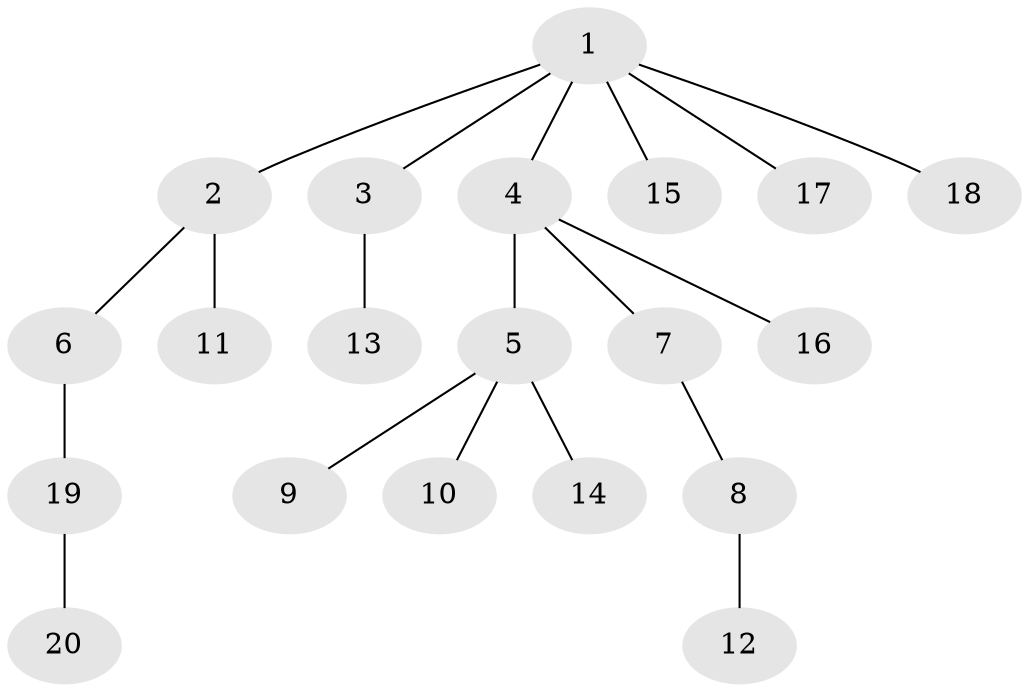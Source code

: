 // Generated by graph-tools (version 1.1) at 2025/46/02/15/25 05:46:28]
// undirected, 20 vertices, 19 edges
graph export_dot {
graph [start="1"]
  node [color=gray90,style=filled];
  1;
  2;
  3;
  4;
  5;
  6;
  7;
  8;
  9;
  10;
  11;
  12;
  13;
  14;
  15;
  16;
  17;
  18;
  19;
  20;
  1 -- 2;
  1 -- 3;
  1 -- 4;
  1 -- 15;
  1 -- 17;
  1 -- 18;
  2 -- 6;
  2 -- 11;
  3 -- 13;
  4 -- 5;
  4 -- 7;
  4 -- 16;
  5 -- 9;
  5 -- 10;
  5 -- 14;
  6 -- 19;
  7 -- 8;
  8 -- 12;
  19 -- 20;
}
